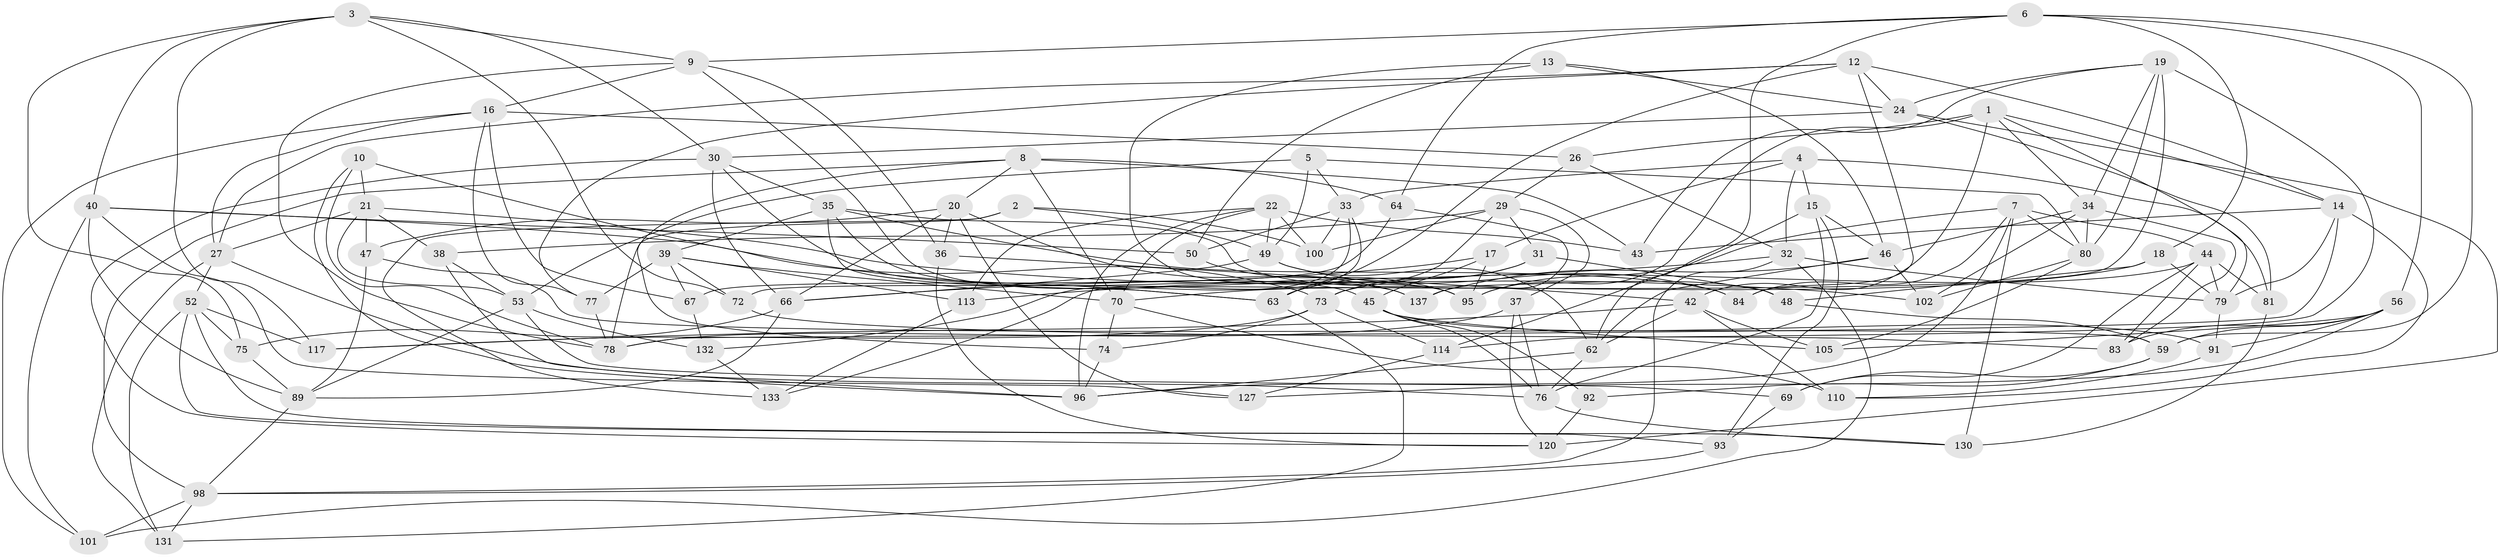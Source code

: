 // original degree distribution, {4: 1.0}
// Generated by graph-tools (version 1.1) at 2025/11/02/27/25 16:11:48]
// undirected, 90 vertices, 226 edges
graph export_dot {
graph [start="1"]
  node [color=gray90,style=filled];
  1 [super="+125"];
  2;
  3 [super="+25"];
  4 [super="+88"];
  5;
  6 [super="+11"];
  7 [super="+90"];
  8 [super="+104"];
  9 [super="+54"];
  10;
  12 [super="+57"];
  13;
  14 [super="+85"];
  15 [super="+116"];
  16 [super="+124"];
  17;
  18;
  19 [super="+87"];
  20 [super="+41"];
  21 [super="+23"];
  22 [super="+123"];
  24 [super="+60"];
  26;
  27 [super="+28"];
  29 [super="+68"];
  30 [super="+82"];
  31;
  32 [super="+109"];
  33 [super="+97"];
  34 [super="+51"];
  35 [super="+55"];
  36;
  37;
  38;
  39 [super="+129"];
  40 [super="+107"];
  42 [super="+58"];
  43;
  44 [super="+61"];
  45 [super="+106"];
  46 [super="+103"];
  47;
  48;
  49 [super="+86"];
  50;
  52 [super="+134"];
  53 [super="+122"];
  56 [super="+128"];
  59 [super="+65"];
  62 [super="+138"];
  63 [super="+118"];
  64;
  66 [super="+71"];
  67;
  69;
  70 [super="+121"];
  72;
  73 [super="+111"];
  74;
  75;
  76 [super="+94"];
  77;
  78 [super="+108"];
  79 [super="+112"];
  80 [super="+115"];
  81;
  83;
  84;
  89 [super="+126"];
  91;
  92;
  93;
  95 [super="+99"];
  96 [super="+135"];
  98 [super="+119"];
  100;
  101;
  102;
  105;
  110;
  113;
  114;
  117;
  120 [super="+136"];
  127;
  130;
  131;
  132;
  133;
  137;
  1 -- 14;
  1 -- 95;
  1 -- 42;
  1 -- 26;
  1 -- 34;
  1 -- 79;
  2 -- 133;
  2 -- 100;
  2 -- 49;
  2 -- 78;
  3 -- 117;
  3 -- 30;
  3 -- 72;
  3 -- 75;
  3 -- 40;
  3 -- 9;
  4 -- 81;
  4 -- 33;
  4 -- 15 [weight=2];
  4 -- 32;
  4 -- 17;
  5 -- 53;
  5 -- 80;
  5 -- 33;
  5 -- 49;
  6 -- 59;
  6 -- 18;
  6 -- 64;
  6 -- 62;
  6 -- 56;
  6 -- 9;
  7 -- 95;
  7 -- 130;
  7 -- 96;
  7 -- 84;
  7 -- 80;
  7 -- 44;
  8 -- 70;
  8 -- 98;
  8 -- 20;
  8 -- 64;
  8 -- 74;
  8 -- 43;
  9 -- 36;
  9 -- 95;
  9 -- 16;
  9 -- 78;
  10 -- 63;
  10 -- 96;
  10 -- 78;
  10 -- 21;
  12 -- 14;
  12 -- 77;
  12 -- 63;
  12 -- 24;
  12 -- 27;
  12 -- 84;
  13 -- 24;
  13 -- 50;
  13 -- 46;
  13 -- 95;
  14 -- 79;
  14 -- 78;
  14 -- 110;
  14 -- 43;
  15 -- 46;
  15 -- 114;
  15 -- 93;
  15 -- 76;
  16 -- 67;
  16 -- 26;
  16 -- 77;
  16 -- 27;
  16 -- 101;
  17 -- 45;
  17 -- 95;
  17 -- 66;
  18 -- 48;
  18 -- 79;
  18 -- 70;
  19 -- 43;
  19 -- 114;
  19 -- 80;
  19 -- 72;
  19 -- 24;
  19 -- 34;
  20 -- 66;
  20 -- 47;
  20 -- 137;
  20 -- 36;
  20 -- 127;
  21 -- 38;
  21 -- 47;
  21 -- 53;
  21 -- 102;
  21 -- 27;
  22 -- 113;
  22 -- 100;
  22 -- 96;
  22 -- 49;
  22 -- 43;
  22 -- 70;
  24 -- 120;
  24 -- 81;
  24 -- 30;
  26 -- 32;
  26 -- 29;
  27 -- 131;
  27 -- 52;
  27 -- 76;
  29 -- 100;
  29 -- 31;
  29 -- 63;
  29 -- 37;
  29 -- 38;
  30 -- 45;
  30 -- 35;
  30 -- 66;
  30 -- 120;
  31 -- 63;
  31 -- 48;
  31 -- 73;
  32 -- 98;
  32 -- 79;
  32 -- 113;
  32 -- 101;
  33 -- 132;
  33 -- 50;
  33 -- 100;
  33 -- 133;
  34 -- 80;
  34 -- 46;
  34 -- 83;
  34 -- 102;
  35 -- 48;
  35 -- 84;
  35 -- 39;
  35 -- 137;
  35 -- 63;
  36 -- 120;
  36 -- 42;
  37 -- 78;
  37 -- 120;
  37 -- 76;
  38 -- 53;
  38 -- 96;
  39 -- 113;
  39 -- 67;
  39 -- 72;
  39 -- 77;
  39 -- 70;
  40 -- 127;
  40 -- 89;
  40 -- 50;
  40 -- 101;
  40 -- 73;
  42 -- 110;
  42 -- 117;
  42 -- 105;
  42 -- 62;
  44 -- 83;
  44 -- 79;
  44 -- 73;
  44 -- 81;
  44 -- 69;
  45 -- 91;
  45 -- 76;
  45 -- 105;
  45 -- 92;
  46 -- 62;
  46 -- 137;
  46 -- 102;
  47 -- 59;
  47 -- 89;
  48 -- 59;
  49 -- 84;
  49 -- 66;
  49 -- 62;
  50 -- 95;
  52 -- 117;
  52 -- 93;
  52 -- 130;
  52 -- 75;
  52 -- 131;
  53 -- 69;
  53 -- 132;
  53 -- 89;
  56 -- 105;
  56 -- 83;
  56 -- 91;
  56 -- 127;
  56 -- 59;
  59 -- 92;
  59 -- 69;
  62 -- 76;
  62 -- 96;
  63 -- 131;
  64 -- 137;
  64 -- 67;
  66 -- 89;
  66 -- 75;
  67 -- 132;
  69 -- 93;
  70 -- 110;
  70 -- 74;
  72 -- 83;
  73 -- 117;
  73 -- 114;
  73 -- 74;
  74 -- 96;
  75 -- 89;
  76 -- 130;
  77 -- 78;
  79 -- 91;
  80 -- 105;
  80 -- 102;
  81 -- 130;
  89 -- 98;
  91 -- 110;
  92 -- 120 [weight=2];
  93 -- 98;
  98 -- 131;
  98 -- 101;
  113 -- 133;
  114 -- 127;
  132 -- 133;
}
